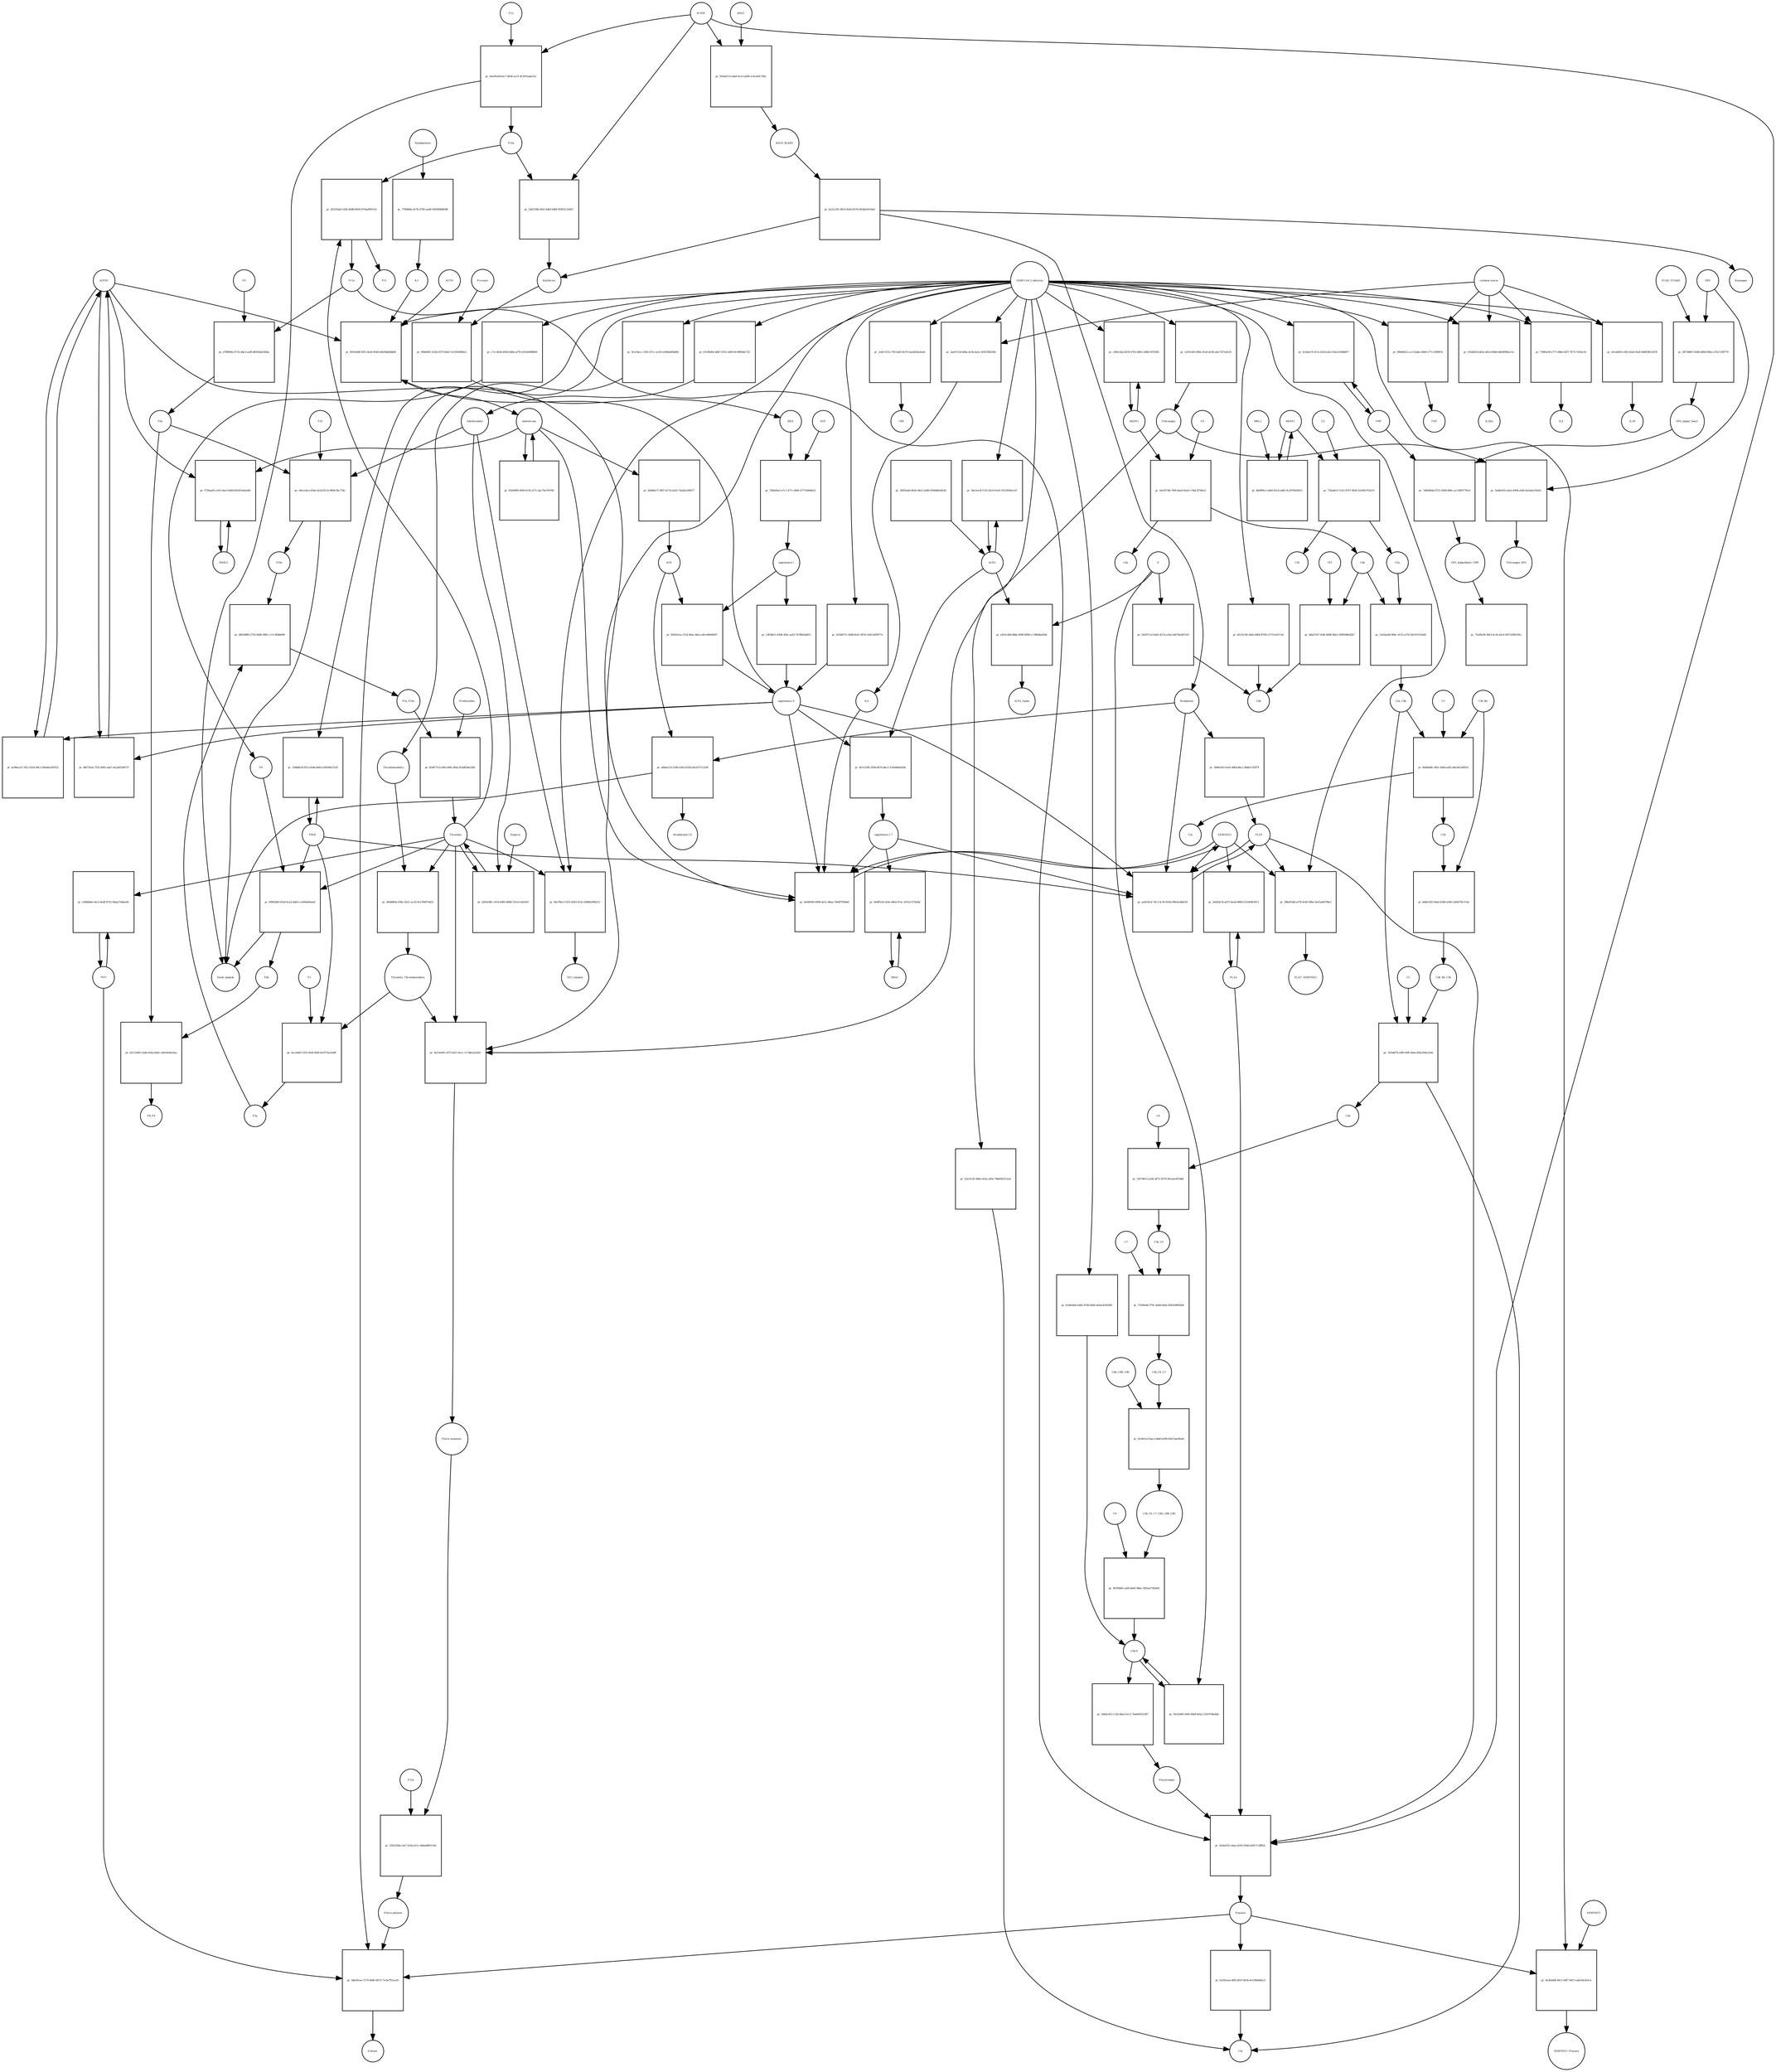 strict digraph  {
F8 [annotation="urn_miriam_hgnc_3546|urn_miriam_taxonomy_9606", bipartite=0, cls=macromolecule, fontsize=4, label=F8, shape=circle];
"pr_99902bf0-83ed-4ca3-bdf4-cce90da44ead" [annotation="", bipartite=1, cls=process, fontsize=4, label="pr_99902bf0-83ed-4ca3-bdf4-cce90da44ead", shape=square];
"Small peptide" [annotation=urn_miriam_mesh_D010446, bipartite=0, cls=macromolecule, fontsize=4, label="Small peptide", shape=circle];
F8a [annotation="urn_miriam_hgnc.symbol_F8|urn_miriam_mesh_D015944|urn_miriam_taxonomy_9606", bipartite=0, cls=macromolecule, fontsize=4, label=F8a, shape=circle];
Thrombin [annotation="urn_miriam_hgnc_3535|urn_miriam_taxonomy_9606", bipartite=0, cls=macromolecule, fontsize=4, label=Thrombin, shape=circle];
PROC [annotation="urn_miriam_hgnc_9451|urn_miriam_taxonomy_9606", bipartite=0, cls=macromolecule, fontsize=4, label=PROC, shape=circle];
AGTR1 [annotation=urn_miriam_hgnc_336, bipartite=0, cls=macromolecule, fontsize=4, label=AGTR1, shape=circle];
"pr_dc80ea35-7d21-4320-89c2-99eb0a3d7022" [annotation="", bipartite=1, cls=process, fontsize=4, label="pr_dc80ea35-7d21-4320-89c2-99eb0a3d7022", shape=square];
"angiotensin II" [annotation="urn_miriam_obo.chebi_CHEBI%3A2718|urn_miriam_taxonomy_9606", bipartite=0, cls="simple chemical", fontsize=4, label="angiotensin II", shape=circle];
NR3C2 [annotation="", bipartite=0, cls=macromolecule, fontsize=4, label=NR3C2, shape=circle];
"pr_f726aad5-a161-4ae3-8afb-b92d7a0ae040" [annotation="", bipartite=1, cls=process, fontsize=4, label="pr_f726aad5-a161-4ae3-8afb-b92d7a0ae040", shape=square];
aldosterone [annotation="urn_miriam_obo.chebi_CHEBI%3A27584", bipartite=0, cls="simple chemical", fontsize=4, label=aldosterone, shape=circle];
"pr_83458f9f-0f49-4130-a57c-dec7be7f4766" [annotation="", bipartite=1, cls=process, fontsize=4, label="pr_83458f9f-0f49-4130-a57c-dec7be7f4766", shape=square];
SERPINE1 [annotation="", bipartite=0, cls=macromolecule, fontsize=4, label=SERPINE1, shape=circle];
"pr_0e96f040-6906-4e3c-8bea-7669f70f48ef" [annotation="", bipartite=1, cls=process, fontsize=4, label="pr_0e96f040-6906-4e3c-8bea-7669f70f48ef", shape=square];
"angiotensin I-7" [annotation="urn_miriam_obo.chebi_CHEBI%3A55438|urn_miriam_taxonomy_9606", bipartite=0, cls="simple chemical", fontsize=4, label="angiotensin I-7", shape=circle];
IL6 [annotation="urn_miriam_hgnc_6018|urn_miriam_taxonomy_9606", bipartite=0, cls=macromolecule, fontsize=4, label=IL6, shape=circle];
"pr_4919a9df-83f1-4ee6-9540-d443b6d0db00" [annotation="", bipartite=1, cls=process, fontsize=4, label="pr_4919a9df-83f1-4ee6-9540-d443b6d0db00", shape=square];
"SARS-CoV-2 infection" [annotation="urn_miriam_taxonomy_2697049|urn_miriam_mesh_D012327", bipartite=0, cls=phenotype, fontsize=4, label="SARS-CoV-2 infection", shape=circle];
"K+" [annotation="urn_miriam_obo.chebi_CHEBI%3A29103", bipartite=0, cls="simple chemical", fontsize=4, label="K+", shape=circle];
ACTH [annotation=urn_miriam_hgnc_9201, bipartite=0, cls="simple chemical", fontsize=4, label=ACTH, shape=circle];
"pr_625b8731-34d8-4e41-907d-16d12d5f977e" [annotation="", bipartite=1, cls=process, fontsize=4, label="pr_625b8731-34d8-4e41-907d-16d12d5f977e", shape=square];
Bradykinin [annotation="urn_miriam_obo.chebi_CHEBI%3A3165|urn_miriam_taxonomy_9606", bipartite=0, cls=macromolecule, fontsize=4, label=Bradykinin, shape=circle];
"pr_e66de219-5546-4343-8338-d5e507512258" [annotation="", bipartite=1, cls=process, fontsize=4, label="pr_e66de219-5546-4343-8338-d5e507512258", shape=square];
"Bradykinin(1-5)" [annotation="urn_miriam_mesh_C079000|urn_miriam_taxonomy_9606", bipartite=0, cls=macromolecule, fontsize=4, label="Bradykinin(1-5)", shape=circle];
ACE [annotation="urn_miriam_hgnc_2707|urn_miriam_taxonomy_9606", bipartite=0, cls=macromolecule, fontsize=4, label=ACE, shape=circle];
"pr_396bcf63-0c6e-46b9-8bc2-4bdb7c5f3f7f" [annotation="", bipartite=1, cls=process, fontsize=4, label="pr_396bcf63-0c6e-46b9-8bc2-4bdb7c5f3f7f", shape=square];
PLAT [annotation="urn_miriam_hgnc_9051|urn_miriam_taxonomy_9606", bipartite=0, cls=macromolecule, fontsize=4, label=PLAT, shape=circle];
"pr_8fb7542a-7f35-4905-ada7-da2a6f248737" [annotation="", bipartite=1, cls=process, fontsize=4, label="pr_8fb7542a-7f35-4905-ada7-da2a6f248737", shape=square];
MAS1 [annotation="", bipartite=0, cls=macromolecule, fontsize=4, label=MAS1, shape=circle];
"pr_9e8ff23d-2e0e-49e4-97ac-4191a727bebd" [annotation="", bipartite=1, cls=process, fontsize=4, label="pr_9e8ff23d-2e0e-49e4-97ac-4191a727bebd", shape=square];
Fibrinogen [annotation="urn_miriam_pubmed_19296670|urn_miriam_obo.go_GO%3A0005577|urn_miriam_hgnc_3661|urn_miriam_hgnc_3662|urn_miriam_hgnc_3694|urn_miriam_taxonomy_9606", bipartite=0, cls=complex, fontsize=4, label=Fibrinogen, shape=circle];
"pr_5ad6e032-e8a2-4904-af48-0a5abe33443c" [annotation="", bipartite=1, cls=process, fontsize=4, label="pr_5ad6e032-e8a2-4904-af48-0a5abe33443c", shape=square];
GP6 [annotation="urn_miriam_hgnc_HGNC%3A14388|urn_miriam_taxonomy_9606", bipartite=0, cls=macromolecule, fontsize=4, label=GP6, shape=circle];
Fibrinogen_GP6 [annotation="urn_miriam_pubmed_19296670|urn_miriam_obo.go_GO%3A0005577|urn_miriam_hgnc_HGNC%3A14388|urn_miriam_taxonomy_9606", bipartite=0, cls=complex, fontsize=4, label=Fibrinogen_GP6, shape=circle];
GP6_alpha2_beta1 [annotation="urn_miriam_pubmed_25051961|urn_miriam_taxonomy_10090|urn_miriam_hgnc_14338|urn_miriam_hgnc_6137|urn_miriam_hgnc_6153", bipartite=0, cls=complex, fontsize=4, label=GP6_alpha2_beta1, shape=circle];
"pr_7dd506dd-d721-4268-886c-ac13693776c6" [annotation="", bipartite=1, cls=process, fontsize=4, label="pr_7dd506dd-d721-4268-886c-ac13693776c6", shape=square];
VWF [annotation="urn_miriam_hgnc_12726|urn_miriam_taxonomy_9606", bipartite=0, cls=macromolecule, fontsize=4, label=VWF, shape=circle];
GP6_alpha2beta1_VWF [annotation="urn_miriam_pubmed_25051961|urn_miriam_taxonomy_10090|urn_miriam_hgnc_14338|urn_miriam_hgnc_6137|urn_miriam_hgnc_6153|urn_miriam_hgnc_12726", bipartite=0, cls=complex, fontsize=4, label=GP6_alpha2beta1_VWF, shape=circle];
"pr_68728667-028d-4d9d-89b2-e7fa17e9f770" [annotation="", bipartite=1, cls=process, fontsize=4, label="pr_68728667-028d-4d9d-89b2-e7fa17e9f770", shape=square];
ITGA2_ITGAB1 [annotation="urn_miriam_intact_EBI-16428357|urn_miriam_hgnc_6137|urn_miriam_hgnc_6153|urn_miriam_taxonomy_9606", bipartite=0, cls=complex, fontsize=4, label=ITGA2_ITGAB1, shape=circle];
"pr_75ef9e38-38e3-4c36-a0c4-84710580185c" [annotation="", bipartite=1, cls="omitted process", fontsize=4, label="pr_75ef9e38-38e3-4c36-a0c4-84710580185c", shape=square];
"Fibrin polymer" [annotation="urn_miriam_mesh_C465961|urn_miriam_taxonomy_9606", bipartite=0, cls=macromolecule, fontsize=4, label="Fibrin polymer", shape=circle];
"pr_0da50cea-7270-4b46-8472-71cba791acd3" [annotation="", bipartite=1, cls=process, fontsize=4, label="pr_0da50cea-7270-4b46-8472-71cba791acd3", shape=square];
"D-dimer" [annotation="urn_miriam_pubmed_19008457|urn_miriam_mesh_C036309|urn_miriam_taxonomy_9606", bipartite=0, cls=macromolecule, fontsize=4, label="D-dimer", shape=circle];
Plasmin [annotation="urn_miriam_hgnc.symbol_PLG|urn_miriam_mesh_D005341|urn_miriam_brenda_3.4.21.7|urn_miriam_taxonomy_9606", bipartite=0, cls=macromolecule, fontsize=4, label=Plasmin, shape=circle];
TAFI [annotation="urn_miriam_hgnc_1546|urn_miriam_taxonomy_9606", bipartite=0, cls=macromolecule, fontsize=4, label=TAFI, shape=circle];
"Fibrin monomer" [annotation="urn_miriam_mesh_C011468|urn_miriam_taxonomy_9606", bipartite=0, cls=macromolecule, fontsize=4, label="Fibrin monomer", shape=circle];
"pr_3305259d-c9a7-414a-b11c-6b4ed6f9110d" [annotation="", bipartite=1, cls=process, fontsize=4, label="pr_3305259d-c9a7-414a-b11c-6b4ed6f9110d", shape=square];
F13a [annotation="urn_miriam_hgnc.symbol_F13|urn_miriam_mesh_D026122|urn_miriam_brenda_2.3.2.13|urn_miriam_taxonomy_9606", bipartite=0, cls=macromolecule, fontsize=4, label=F13a, shape=circle];
"pr_99b44622-cccf-4abe-9d46-e77c15f99f16" [annotation="", bipartite=1, cls=process, fontsize=4, label="pr_99b44622-cccf-4abe-9d46-e77c15f99f16", shape=square];
TNF [annotation="urn_miriam_hgnc_11892|urn_miriam_taxonomy_9606", bipartite=0, cls=macromolecule, fontsize=4, label=TNF, shape=circle];
"cytokine storm" [annotation="urn_miriam_pubmed_2504360|urn_miriam_taxonomy_9606", bipartite=0, cls=phenotype, fontsize=4, label="cytokine storm", shape=circle];
"pr_0a341eaa-df92-401f-9e5b-4c55fbd4d2c0" [annotation="", bipartite=1, cls=process, fontsize=4, label="pr_0a341eaa-df92-401f-9e5b-4c55fbd4d2c0", shape=square];
C5a [annotation="urn_miriam_hgnc.symbol_C5|urn_miriam_mesh_D015936|urn_miriam_taxonomy_9606", bipartite=0, cls=macromolecule, fontsize=4, label=C5a, shape=circle];
"pr_29d2e301-c12b-44a3-b1c2-7ba609322367" [annotation="", bipartite=1, cls=process, fontsize=4, label="pr_29d2e301-c12b-44a3-b1c2-7ba609322367", shape=square];
Plasminogen [annotation="urn_miriam_hgnc_9071|urn_miriam_taxonomy_9606", bipartite=0, cls=macromolecule, fontsize=4, label=Plasminogen, shape=circle];
"C5b-9" [annotation="urn_miriam_obo.go_GO%3A0005579|urn_miriam_mesh_D015938|urn_miriam_mesh_D050776|urn_miriam_hgnc_1339|urn_miriam_hgnc_1346|urn_miriam_hgnc_1352|urn_miriam_hgnc_1353|urn_miriam_hgnc_1354|urn_miriam_hgnc_1358|urn_miriam_taxonomy_9606", bipartite=0, cls=complex, fontsize=4, label="C5b-9", shape=circle];
C2 [annotation="urn_miriam_hgnc_1248|urn_miriam_taxonomy_9606", bipartite=0, cls=macromolecule, fontsize=4, label=C2, shape=circle];
"pr_726a4fc0-7a10-4747-9428-52e9b5703e10" [annotation="", bipartite=1, cls=process, fontsize=4, label="pr_726a4fc0-7a10-4747-9428-52e9b5703e10", shape=square];
C2a [annotation="urn_miriam_hgnc.symbol_C2|urn_miriam_mesh_D050678|urn_miriam_taxonomy_9606", bipartite=0, cls=macromolecule, fontsize=4, label=C2a, shape=circle];
C2b [annotation="urn_miriam_hgnc.symbol_C2|urn_miriam_mesh_D050679|urn_miriam_taxonomy_9606", bipartite=0, cls=macromolecule, fontsize=4, label=C2b, shape=circle];
MASP1 [annotation="urn_miriam_hgnc_6901|urn_miriam_taxonomy_9606", bipartite=0, cls=macromolecule, fontsize=4, label=MASP1, shape=circle];
"pr_035dfd1b-b65a-46cd-9b8d-6de9699ae12c" [annotation="", bipartite=1, cls=process, fontsize=4, label="pr_035dfd1b-b65a-46cd-9b8d-6de9699ae12c", shape=square];
IL2RA [annotation="urn_miriam_hgnc_6008|urn_miriam_taxonomy_9606", bipartite=0, cls=macromolecule, fontsize=4, label=IL2RA, shape=circle];
"pr_75860c0f-e771-484e-82f7-7671c7654c54" [annotation="", bipartite=1, cls=process, fontsize=4, label="pr_75860c0f-e771-484e-82f7-7671c7654c54", shape=square];
IL8 [annotation="urn_miriam_hgnc_6025|urn_miriam_taxonomy_9606", bipartite=0, cls=macromolecule, fontsize=4, label=IL8, shape=circle];
"pr_f2ec0120-446e-452e-af0a-70b6645511ed" [annotation="", bipartite=1, cls=process, fontsize=4, label="pr_f2ec0120-446e-452e-af0a-70b6645511ed", shape=square];
"pr_2ae07124-4d0a-4c5b-ba2c-d1ff33fb259e" [annotation="", bipartite=1, cls=process, fontsize=4, label="pr_2ae07124-4d0a-4c5b-ba2c-d1ff33fb259e", shape=square];
"pr_efceb0d5-c043-43a0-9a3f-84df59b12b78" [annotation="", bipartite=1, cls=process, fontsize=4, label="pr_efceb0d5-c043-43a0-9a3f-84df59b12b78", shape=square];
IL1B [annotation="urn_miriam_hgnc_5992|urn_miriam_taxonomy_9606", bipartite=0, cls=macromolecule, fontsize=4, label=IL1B, shape=circle];
Prorenin [annotation="urn_miriam_hgnc_9958|urn_miriam_taxonomy_9606", bipartite=0, cls=macromolecule, fontsize=4, label=Prorenin, shape=circle];
"pr_f6b4fd67-432b-437f-9abf-7e31926496a3" [annotation="", bipartite=1, cls=process, fontsize=4, label="pr_f6b4fd67-432b-437f-9abf-7e31926496a3", shape=square];
REN [annotation="urn_miriam_hgnc.symbol_REN|urn_miriam_taxonomy_9606", bipartite=0, cls=macromolecule, fontsize=4, label=REN, shape=circle];
Kallikrein [annotation="urn_miriam_hgnc.symbol_KLKB1|urn_miriam_mesh_D020842|urn_miriam_brenda_3.4.21.34|urn_miriam_taxonomy_9606", bipartite=0, cls=macromolecule, fontsize=4, label=Kallikrein, shape=circle];
KLKB1 [annotation="urn_miriam_hgnc_6371|urn_miriam_taxonomy_9606", bipartite=0, cls=macromolecule, fontsize=4, label=KLKB1, shape=circle];
"pr_5a021fb6-5f43-4d65-bd6f-f03f551224b7" [annotation="", bipartite=1, cls=process, fontsize=4, label="pr_5a021fb6-5f43-4d65-bd6f-f03f551224b7", shape=square];
F12a [annotation="urn_miriam_hgnc.symbol_F12|urn_miriam_mesh_D015956|urn_miriam_brenda_3.4.21.38|urn_miriam_taxonomy_9606", bipartite=0, cls=macromolecule, fontsize=4, label=F12a, shape=circle];
"pr_9ce1becc-3591-47cc-ac93-e349edd5b484" [annotation="", bipartite=1, cls=process, fontsize=4, label="pr_9ce1becc-3591-47cc-ac93-e349edd5b484", shape=square];
Thrombomodulin [annotation="urn_miriam_hgnc_11784|urn_miriam_taxonomy_9606", bipartite=0, cls=macromolecule, fontsize=4, label=Thrombomodulin, shape=circle];
"pr_4a30a0d9-4413-4df7-9d11-ea6cfdc0e3ca" [annotation="", bipartite=1, cls=process, fontsize=4, label="pr_4a30a0d9-4413-4df7-9d11-ea6cfdc0e3ca", shape=square];
SERPINF2 [annotation="urn_miriam_hgnc_9075|urn_miriam_taxonomy_9606", bipartite=0, cls=macromolecule, fontsize=4, label=SERPINF2, shape=circle];
SERPINF2_Plasmin [annotation="urn_miriam_pubmed_2437112|urn_miriam_biogrid_314240|urn_miriam_hgnc_9075|urn_miriam_mesh_D005341|urn_miriam_taxonomy_9606", bipartite=0, cls=complex, fontsize=4, label=SERPINF2_Plasmin, shape=circle];
"pr_d3cf2c90-3de0-4468-8709-c577ec8317a9" [annotation="", bipartite=1, cls=process, fontsize=4, label="pr_d3cf2c90-3de0-4468-8709-c577ec8317a9", shape=square];
C4d [annotation="urn_miriam_hgnc.symbol_C4b|urn_miriam_mesh_C032261|urn_miriam_taxonomy_9606", bipartite=0, cls=macromolecule, fontsize=4, label=C4d, shape=circle];
"pr_0cbb54a6-a60e-47d6-bfd4-eb2ae4185465" [annotation="", bipartite=1, cls=process, fontsize=4, label="pr_0cbb54a6-a60e-47d6-bfd4-eb2ae4185465", shape=square];
"pr_1948db7d-f07a-454d-bf49-a58566627a5f" [annotation="", bipartite=1, cls=process, fontsize=4, label="pr_1948db7d-f07a-454d-bf49-a58566627a5f", shape=square];
"pr_0cebee7f-d11e-452d-a4c3-f4ee3108bd57" [annotation="", bipartite=1, cls=process, fontsize=4, label="pr_0cebee7f-d11e-452d-a4c3-f4ee3108bd57", shape=square];
"pr_1a9e7e35-c795-4af5-8e70-5aa9d24a5eeb" [annotation="", bipartite=1, cls=process, fontsize=4, label="pr_1a9e7e35-c795-4af5-8e70-5aa9d24a5eeb", shape=square];
CRP [annotation="urn_miriam_hgnc_2367|urn_miriam_taxonomy_9606", bipartite=0, cls=macromolecule, fontsize=4, label=CRP, shape=circle];
"pr_95cfa0f8-1856-44b9-b02a-33247f44e8af" [annotation="", bipartite=1, cls=process, fontsize=4, label="pr_95cfa0f8-1856-44b9-b02a-33247f44e8af", shape=square];
S [annotation="urn_miriam_uniprot_P0DTC2|urn_miriam_uniprot_P59594|urn_miriam_taxonomy_2697049", bipartite=0, cls=macromolecule, fontsize=4, label=S, shape=circle];
"pr_562671c6-9a65-427a-a1b2-ebb79a5657e9" [annotation="", bipartite=1, cls=process, fontsize=4, label="pr_562671c6-9a65-427a-a1b2-ebb79a5657e9", shape=square];
"pr_4f1e2299-3594-4674-bbc3-37e6d9da0d3b" [annotation="", bipartite=1, cls=process, fontsize=4, label="pr_4f1e2299-3594-4674-bbc3-37e6d9da0d3b", shape=square];
ACE2 [annotation="urn_miriam_hgnc_13557|urn_miriam_taxonomy_9606", bipartite=0, cls=macromolecule, fontsize=4, label=ACE2, shape=circle];
"pr_385f2ad4-d63e-46e2-a049-059d4bfe403d" [annotation="", bipartite=1, cls=process, fontsize=4, label="pr_385f2ad4-d63e-46e2-a049-059d4bfe403d", shape=square];
"pr_a432c408-88de-499f-8094-cc39b94a62b4" [annotation="", bipartite=1, cls=process, fontsize=4, label="pr_a432c408-88de-499f-8094-cc39b94a62b4", shape=square];
ACE2_Spike [annotation="urn_miriam_pdb_6CS2|urn_miriam_hgnc_13557|urn_miriam_uniprot_P0DTC2|urn_miriam_taxonomy_9606|urn_miriam_taxonomy_2697049", bipartite=0, cls=complex, fontsize=4, label=ACE2_Spike, shape=circle];
"pr_3be1ee3f-f155-42c8-91e0-55529566ccb7" [annotation="", bipartite=1, cls=process, fontsize=4, label="pr_3be1ee3f-f155-42c8-91e0-55529566ccb7", shape=square];
"pr_b7e9b00a-8db7-476c-b459-9c998f4dc752" [annotation="", bipartite=1, cls=process, fontsize=4, label="pr_b7e9b00a-8db7-476c-b459-9c998f4dc752", shape=square];
Antithrombin [annotation="urn_miriam_hgnc_775|urn_miriam_taxonomy_9606", bipartite=0, cls=macromolecule, fontsize=4, label=Antithrombin, shape=circle];
"pr_c7cc4b3b-856d-460e-af78-e410e69f8669" [annotation="", bipartite=1, cls=process, fontsize=4, label="pr_c7cc4b3b-856d-460e-af78-e410e69f8669", shape=square];
C4b [annotation="urn_miriam_hgnc_1324|urn_miriam_taxonomy_9606", bipartite=0, cls=macromolecule, fontsize=4, label=C4b, shape=circle];
"pr_4da67ef7-42df-469b-8be2-2f09598e82b7" [annotation="", bipartite=1, cls=process, fontsize=4, label="pr_4da67ef7-42df-469b-8be2-2f09598e82b7", shape=square];
CFI [annotation="urn_miriam_hgnc_2771|urn_miriam_taxonomy_9606", bipartite=0, cls=macromolecule, fontsize=4, label=CFI, shape=circle];
C3b [annotation="urn_miriam_hgnc.symbol_C3|urn_miriam_mesh_D003179|urn_miriam_taxonomy_9606", bipartite=0, cls=macromolecule, fontsize=4, label=C3b, shape=circle];
"pr_bd0e53f2-00ad-4346-a046-cb94578c57ab" [annotation="", bipartite=1, cls=process, fontsize=4, label="pr_bd0e53f2-00ad-4346-a046-cb94578c57ab", shape=square];
C3b_Bb [annotation="urn_miriam_pubmed_12440962|urn_miriam_brenda_3.4.21.47|urn_miriam_mesh_D051561|urn_miriam_mesh_D003179|urn_miriam_hgnc_1037|urn_miriam_taxonomy_9606", bipartite=0, cls=complex, fontsize=4, label=C3b_Bb, shape=circle];
C3b_Bb_C3b [annotation="urn_miriam_pubmed_12440962|urn_miriam_brenda_34.4.21.47|urn_miriam_mesh_D051566|urn_miriam_mesh_D003179|urn_miriam_hgnc_1037|urn_miriam_taxonomy_9606", bipartite=0, cls=complex, fontsize=4, label=C3b_Bb_C3b, shape=circle];
"pr_1e63ae8d-984c-4125-a37d-5631f147ab45" [annotation="", bipartite=1, cls=process, fontsize=4, label="pr_1e63ae8d-984c-4125-a37d-5631f147ab45", shape=square];
C2a_C4b [annotation="urn_miriam_mesh_D051574|urn_miriam_brenda_3.4.21.43|urn_miriam_mesh_D050678|urn_miriam_hgnc_1324|urn_miriam_taxonomy_9606", bipartite=0, cls=complex, fontsize=4, label=C2a_C4b, shape=circle];
C4 [annotation="urn_miriam_mesh_D00318|urn_miriam_taxonomy_9606", bipartite=0, cls=macromolecule, fontsize=4, label=C4, shape=circle];
"pr_ebc8574b-7f66-4aa0-8ea0-c7ddc3f76dc4" [annotation="", bipartite=1, cls=process, fontsize=4, label="pr_ebc8574b-7f66-4aa0-8ea0-c7ddc3f76dc4", shape=square];
C4a [annotation="urn_miriam_hgnc_1323|urn_miriam_taxonomy_9606", bipartite=0, cls=macromolecule, fontsize=4, label=C4a, shape=circle];
MASP2 [annotation="urn_miriam_hgnc_6902|urn_miriam_taxonomy_9606", bipartite=0, cls=macromolecule, fontsize=4, label=MASP2, shape=circle];
"pr_db49f8c2-a860-45c4-ad81-8c2976fa6615" [annotation="", bipartite=1, cls=process, fontsize=4, label="pr_db49f8c2-a860-45c4-ad81-8c2976fa6615", shape=square];
MBL2 [annotation="urn_miriam_hgnc_6902|urn_miriam_taxonomy_9606", bipartite=0, cls=macromolecule, fontsize=4, label=MBL2, shape=circle];
"pr_c8b5c4af-d539-4702-8402-24fbe7d76381" [annotation="", bipartite=1, cls=process, fontsize=4, label="pr_c8b5c4af-d539-4702-8402-24fbe7d76381", shape=square];
PLAU [annotation="urn_miriam_hgnc_9052|urn_miriam_taxonomy_9606", bipartite=0, cls=macromolecule, fontsize=4, label=PLAU, shape=circle];
"pr_26429a7d-ad73-4ea8-880b-f210490f3613" [annotation="", bipartite=1, cls=process, fontsize=4, label="pr_26429a7d-ad73-4ea8-880b-f210490f3613", shape=square];
C5b_C6_C7_C8A_C8B_C8G [annotation="urn_miriam_pubmed_28630159|urn_miriam_mesh_C042295|urn_miriam_mesh_D050776|urn_miriam_hgnc_1339|urn_miriam_hgnc_1352|urn_miriam_hgnc_1353|urn_miriam_hgnc_1354|urn_miriam_taxonomy_9606", bipartite=0, cls=complex, fontsize=4, label=C5b_C6_C7_C8A_C8B_C8G, shape=circle];
"pr_9f1f90d0-ca90-4e65-9bbc-5834a579e9a8" [annotation="", bipartite=1, cls=process, fontsize=4, label="pr_9f1f90d0-ca90-4e65-9bbc-5834a579e9a8", shape=square];
C9 [annotation="urn_miriam_hgnc_1358|urn_miriam_taxonomy_9606", bipartite=0, cls=macromolecule, fontsize=4, label=C9, shape=circle];
C5b_C6_C7 [annotation="urn_miriam_pubmed_28630159|urn_miriam_mesh_C037453|urn_miriam_mesh_D050776|urn_miriam_hgnc_1339|urn_miriam_hgnc_1346|urn_miriam_taxonomy_9606", bipartite=0, cls=complex, fontsize=4, label=C5b_C6_C7, shape=circle];
"pr_023e61e3-bace-4bbf-b299-85013aef0e44" [annotation="", bipartite=1, cls=process, fontsize=4, label="pr_023e61e3-bace-4bbf-b299-85013aef0e44", shape=square];
C8A_C8B_C8G [annotation="urn_miriam_mesh_D003185|urn_miriam_hgnc_1353|urn_miriam_hgnc_1352|urn_miriam_hgnc_1354|urn_miriam_taxonomy_9606", bipartite=0, cls=complex, fontsize=4, label=C8A_C8B_C8G, shape=circle];
C5b_C6 [annotation="urn_miriam_mesh_C050974|urn_miriam_mesh_D050776|urn_miriam_hgnc_1339|urn_miriam_taxonomy_9606", bipartite=0, cls=complex, fontsize=4, label=C5b_C6, shape=circle];
"pr_71056e8e-f79c-4e8d-bebe-b363e99f42b6" [annotation="", bipartite=1, cls=process, fontsize=4, label="pr_71056e8e-f79c-4e8d-bebe-b363e99f42b6", shape=square];
C7 [annotation="urn_miriam_hgnc_HGNC%3A1346|urn_miriam_taxonomy_9606", bipartite=0, cls=macromolecule, fontsize=4, label=C7, shape=circle];
C5b [annotation="urn_miriam_hgnc.symbol_C5|urn_miriam_mesh_D050776|urn_miriam_taxonomy_9606", bipartite=0, cls=macromolecule, fontsize=4, label=C5b, shape=circle];
"pr_59378015-a242-4f75-9379-581eae567d8d" [annotation="", bipartite=1, cls=process, fontsize=4, label="pr_59378015-a242-4f75-9379-581eae567d8d", shape=square];
C6 [annotation="urn_miriam_hgnc_1339|urn_miriam_taxonomy_9606", bipartite=0, cls=macromolecule, fontsize=4, label=C6, shape=circle];
C5 [annotation="urn_miriam_hgnc_1331|urn_miriam_taxonomy_9606", bipartite=0, cls=macromolecule, fontsize=4, label=C5, shape=circle];
"pr_181bbf74-e9f0-40ff-b0aa-82b2394e23eb" [annotation="", bipartite=1, cls=process, fontsize=4, label="pr_181bbf74-e9f0-40ff-b0aa-82b2394e23eb", shape=square];
C3 [annotation="urn_miriam_hgnc_1318|urn_miriam_taxonomy_9606", bipartite=0, cls=macromolecule, fontsize=4, label=C3, shape=circle];
"pr_6b6d8d8c-f401-44b9-a4f2-b0e5dc5df924" [annotation="", bipartite=1, cls=process, fontsize=4, label="pr_6b6d8d8c-f401-44b9-a4f2-b0e5dc5df924", shape=square];
C3a [annotation="urn_miriam_hgnc.symbol_C3|urn_miriam_mesh_D015926|urn_miriam_taxonomy_9606", bipartite=0, cls=macromolecule, fontsize=4, label=C3a, shape=circle];
"pr_96dd985a-638c-4521-ac20-9ce700074425" [annotation="", bipartite=1, cls=process, fontsize=4, label="pr_96dd985a-638c-4521-ac20-9ce700074425", shape=square];
Thrombin_Thrombomodulin [annotation="urn_miriam_pubmed_6282863|urn_miriam_taxonomy_9986|urn_miriam_biogrid_283352|urn_miriam_mesh_D013917|urn_miriam_hgnc_11784", bipartite=0, cls=complex, fontsize=4, label=Thrombin_Thrombomodulin, shape=circle];
"pr_4e53e095-2473-41f1-8ccc-1c7d6a22a5b2" [annotation="", bipartite=1, cls=process, fontsize=4, label="pr_4e53e095-2473-41f1-8ccc-1c7d6a22a5b2", shape=square];
KNG1_KLKB1 [annotation="urn_miriam_pubmed_17598838|urn_miriam_intact_EBI-10087151|urn_miriam_hgnc_6371|urn_miriam_hgnc_6383|urn_miriam_taxonomy_9606", bipartite=0, cls=complex, fontsize=4, label=KNG1_KLKB1, shape=circle];
"pr_fe21a192-28c5-45e9-b57b-f45da63419ad" [annotation="", bipartite=1, cls=process, fontsize=4, label="pr_fe21a192-28c5-45e9-b57b-f45da63419ad", shape=square];
Kininogen [annotation="urn_miriam_hgnc.symbol_KNG1|urn_miriam_mesh_D019679|urn_miriam_taxonomy_9606", bipartite=0, cls=macromolecule, fontsize=4, label=Kininogen, shape=circle];
"pr_3c05c0d3-f80e-41e6-b236-a6e7337ed129" [annotation="", bipartite=1, cls=process, fontsize=4, label="pr_3c05c0d3-f80e-41e6-b236-a6e7337ed129", shape=square];
"angiotensin I" [annotation="urn_miriam_obo.chebi_CHEBI%3A2718|urn_miriam_taxonomy_9606", bipartite=0, cls="simple chemical", fontsize=4, label="angiotensin I", shape=circle];
"pr_c9f36b21-83d6-426c-aaf3-7b7fbfebbf53" [annotation="", bipartite=1, cls=process, fontsize=4, label="pr_c9f36b21-83d6-426c-aaf3-7b7fbfebbf53", shape=square];
"pr_38be91d8-e378-4146-90be-ba35a8d799e3" [annotation="", bipartite=1, cls=process, fontsize=4, label="pr_38be91d8-e378-4146-90be-ba35a8d799e3", shape=square];
PLAT_SERPINE1 [annotation="urn_miriam_pubmed_22449964|urn_miriam_intact_EBI-7800882|urn_miriam_hgnc_9051|urn_miriam_hgnc_8593|urn_miriam_taxonomy_9606", bipartite=0, cls=complex, fontsize=4, label=PLAT_SERPINE1, shape=circle];
"pr_cb94b8a0-e6c2-4edf-8752-9aba27d4ae44" [annotation="", bipartite=1, cls=process, fontsize=4, label="pr_cb94b8a0-e6c2-4edf-8752-9aba27d4ae44", shape=square];
"pr_ae8cf4cd-74c1-4c30-8106-f90e4cdb6cf9" [annotation="", bipartite=1, cls=process, fontsize=4, label="pr_ae8cf4cd-74c1-4c30-8106-f90e4cdb6cf9", shape=square];
"pr_f4e70bc3-31f3-4363-813a-208b62996212" [annotation="", bipartite=1, cls=process, fontsize=4, label="pr_f4e70bc3-31f3-4363-813a-208b62996212", shape=square];
"TAT complex" [annotation="urn_miriam_pubmed_22930518|urn_miriam_mesh_C046193|urn_miriam_mesh_D013917|urn_miriam_hgnc_775|urn_miriam_taxonomy_9606", bipartite=0, cls=complex, fontsize=4, label="TAT complex", shape=circle];
"pr_5b3e6351-e6ee-4293-81bb-b2817c39ffa5" [annotation="", bipartite=1, cls=process, fontsize=4, label="pr_5b3e6351-e6ee-4293-81bb-b2817c39ffa5", shape=square];
F11a [annotation="urn_miriam_hgnc.symbol_F11|urn_miriam_mesh_D015945|urn_miriam_brenda_3.4.21.27|urn_miriam_taxonomy_9606", bipartite=0, cls=macromolecule, fontsize=4, label=F11a, shape=circle];
"pr_4265e98c-1016-4085-8898-351e1cda0591" [annotation="", bipartite=1, cls=process, fontsize=4, label="pr_4265e98c-1016-4085-8898-351e1cda0591", shape=square];
Heparin [annotation="urn_miriam_pubmed_708377|urn_miriam_obo.chebi_CHEBI%3A28304|urn_miriam_taxonomy_9606", bipartite=0, cls="simple chemical", fontsize=4, label=Heparin, shape=circle];
Prothrombin [annotation="urn_miriam_hgnc_3535|urn_miriam_taxonomy_9606", bipartite=0, cls=macromolecule, fontsize=4, label=Prothrombin, shape=circle];
"pr_824877e3-e903-40fa-9bfa-81ddf5bb236d" [annotation="", bipartite=1, cls=process, fontsize=4, label="pr_824877e3-e903-40fa-9bfa-81ddf5bb236d", shape=square];
F5a_F10a [annotation="urn_miriam_pubmed_2303476|urn_miriam_mesh_C022475|urn_miriam_mesh_D15943|urn_miriam_mesh_D015951|urn_miriam_taxonomy_9606", bipartite=0, cls=complex, fontsize=4, label=F5a_F10a, shape=circle];
F10a [annotation="urn_miriam_hgnc.symbol_F10|urn_miriam_mesh_D015951|urn_miriam_brenda_3.4.21.6|urn_miriam_taxonomy_9606", bipartite=0, cls=macromolecule, fontsize=4, label=F10a, shape=circle];
"pr_6803d8f9-5750-40db-9861-c11c3f0bb990" [annotation="", bipartite=1, cls=process, fontsize=4, label="pr_6803d8f9-5750-40db-9861-c11c3f0bb990", shape=square];
F5a [annotation="urn_miriam_hgnc.symbol_F5|urn_miriam_mesh_D015943|urn_miriam_taxonomy_9606", bipartite=0, cls=macromolecule, fontsize=4, label=F5a, shape=circle];
F5 [annotation="urn_miriam_hgnc_3541|urn_miriam_taxonomy_9606", bipartite=0, cls=macromolecule, fontsize=4, label=F5, shape=circle];
"pr_d1ca6fef-5355-492f-8ef8-8cf575ac0a96" [annotation="", bipartite=1, cls=process, fontsize=4, label="pr_d1ca6fef-5355-492f-8ef8-8cf575ac0a96", shape=square];
F9a [annotation="urn_miriam_hgnc.symbol_F9|urn_miriam_mesh_D015949|urn_miriam_taxonomy_9606", bipartite=0, cls=macromolecule, fontsize=4, label=F9a, shape=circle];
"pr_62121d85-a2dd-418a-bd42-c40c0e0dc0aa" [annotation="", bipartite=1, cls=process, fontsize=4, label="pr_62121d85-a2dd-418a-bd42-c40c0e0dc0aa", shape=square];
F8_F9 [annotation="urn_miriam_pubmed_22471307|urn_miriam_hgnc_3546|urn_miriam_hgnc_35531|urn_miriam_intact_EBI-11621595|urn_miriam_taxonomy_9606", bipartite=0, cls=complex, fontsize=4, label=F8_F9, shape=circle];
F9 [annotation="urn_miriam_hgnc_35531|urn_miriam_taxonomy_9606", bipartite=0, cls=macromolecule, fontsize=4, label=F9, shape=circle];
"pr_d78f696a-9732-4be2-aaf9-d8392da595ba" [annotation="", bipartite=1, cls=process, fontsize=4, label="pr_d78f696a-9732-4be2-aaf9-d8392da595ba", shape=square];
"pr_593eb153-eda9-4ce3-a838-1c6caf0c70dc" [annotation="", bipartite=1, cls=process, fontsize=4, label="pr_593eb153-eda9-4ce3-a838-1c6caf0c70dc", shape=square];
KNG1 [annotation="urn_miriam_hgnc.symbol_6383|urn_miriam_taxonomy_9606", bipartite=0, cls=macromolecule, fontsize=4, label=KNG1, shape=circle];
"pr_36251ba6-1d3b-49db-8450-670aaff853cb" [annotation="", bipartite=1, cls=process, fontsize=4, label="pr_36251ba6-1d3b-49db-8450-670aaff853cb", shape=square];
F11 [annotation="urn_miriam_hgnc_3529|urn_miriam_taxonomy_9606", bipartite=0, cls=macromolecule, fontsize=4, label=F11, shape=circle];
F12 [annotation="urn_miriam_hgnc_3530|urn_miriam_taxonomy_9606", bipartite=0, cls=macromolecule, fontsize=4, label=F12, shape=circle];
"pr_0ee052e8-fec7-4656-ac21-8c297aada31a" [annotation="", bipartite=1, cls=process, fontsize=4, label="pr_0ee052e8-fec7-4656-ac21-8c297aada31a", shape=square];
"pr_9582d1ae-27e4-49ac-b6ca-a8ce98444f47" [annotation="", bipartite=1, cls=process, fontsize=4, label="pr_9582d1ae-27e4-49ac-b6ca-a8ce98444f47", shape=square];
F10 [annotation="urn_miriam_hgnc_3528|urn_miriam_taxonomy_9606", bipartite=0, cls=macromolecule, fontsize=4, label=F10, shape=circle];
"pr_e8ece4ce-d3de-4e24-8114-9f6dc5bc734c" [annotation="", bipartite=1, cls=process, fontsize=4, label="pr_e8ece4ce-d3de-4e24-8114-9f6dc5bc734c", shape=square];
AGT [annotation="urn_miriam_hgnc_333|urn_miriam_taxonomy_9606", bipartite=0, cls=macromolecule, fontsize=4, label=AGT, shape=circle];
"pr_358e60a5-a7c1-477c-bf9d-1f771b9d4b22" [annotation="", bipartite=1, cls=process, fontsize=4, label="pr_358e60a5-a7c1-477c-bf9d-1f771b9d4b22", shape=square];
"pr_9a8b0e71-9fd7-4174-a2e0-73ed2a100b77" [annotation="", bipartite=1, cls=process, fontsize=4, label="pr_9a8b0e71-9fd7-4174-a2e0-73ed2a100b77", shape=square];
"pr_77690bfa-9c7b-4785-aed9-05f9384b8596" [annotation="", bipartite=1, cls=process, fontsize=4, label="pr_77690bfa-9c7b-4785-aed9-05f9384b8596", shape=square];
Hypokalemia [annotation="urn_miriam_mesh_D007008|urn_miriam_taxonomy_9606", bipartite=0, cls=phenotype, fontsize=4, label=Hypokalemia, shape=circle];
F8 -> "pr_99902bf0-83ed-4ca3-bdf4-cce90da44ead"  [annotation="", interaction_type=consumption];
"pr_99902bf0-83ed-4ca3-bdf4-cce90da44ead" -> "Small peptide"  [annotation="", interaction_type=production];
"pr_99902bf0-83ed-4ca3-bdf4-cce90da44ead" -> F8a  [annotation="", interaction_type=production];
F8a -> "pr_62121d85-a2dd-418a-bd42-c40c0e0dc0aa"  [annotation="", interaction_type=consumption];
Thrombin -> "pr_99902bf0-83ed-4ca3-bdf4-cce90da44ead"  [annotation="urn_miriam_pubmed_15746105|urn_miriam_taxonomy_9606", interaction_type=catalysis];
Thrombin -> "pr_96dd985a-638c-4521-ac20-9ce700074425"  [annotation="", interaction_type=consumption];
Thrombin -> "pr_4e53e095-2473-41f1-8ccc-1c7d6a22a5b2"  [annotation="urn_miriam_pubmed_6282863|urn_miriam_pubmed_28228446|urn_miriam_pubmed_2117226|urn_miriam_taxonomy_9606", interaction_type=catalysis];
Thrombin -> "pr_cb94b8a0-e6c2-4edf-8752-9aba27d4ae44"  [annotation="urn_miriam_pubmed_23809134|urn_miriam_taxonomy_9823", interaction_type=catalysis];
Thrombin -> "pr_f4e70bc3-31f3-4363-813a-208b62996212"  [annotation="", interaction_type=consumption];
Thrombin -> "pr_4265e98c-1016-4085-8898-351e1cda0591"  [annotation="", interaction_type=consumption];
Thrombin -> "pr_36251ba6-1d3b-49db-8450-670aaff853cb"  [annotation="urn_miriam_pubmed_21304106|urn_miriam_pubmed_8631976|urn_miriam_taxonomy_9606", interaction_type=catalysis];
PROC -> "pr_99902bf0-83ed-4ca3-bdf4-cce90da44ead"  [annotation="urn_miriam_pubmed_15746105|urn_miriam_taxonomy_9606", interaction_type=inhibition];
PROC -> "pr_1948db7d-f07a-454d-bf49-a58566627a5f"  [annotation="", interaction_type=consumption];
PROC -> "pr_ae8cf4cd-74c1-4c30-8106-f90e4cdb6cf9"  [annotation="urn_miriam_pubmed_10373228|urn_miriam_pubmed_3124286|urn_miriam_taxonomy_9606|urn_miriam_pubmed_12091055|urn_miriam_pubmed_3096399", interaction_type=inhibition];
PROC -> "pr_d1ca6fef-5355-492f-8ef8-8cf575ac0a96"  [annotation="urn_miriam_pubmed_6282863|urn_miriam_pubmed_6572921|urn_miriam_pubmed_2322551|urn_miriam_taxonomy_9606", interaction_type=inhibition];
AGTR1 -> "pr_dc80ea35-7d21-4320-89c2-99eb0a3d7022"  [annotation="", interaction_type=consumption];
AGTR1 -> "pr_f726aad5-a161-4ae3-8afb-b92d7a0ae040"  [annotation="urn_miriam_pubmed_21349712|urn_miriam_taxonomy_10116|urn_miriam_pubmed_7045029|urn_miriam_taxonomy_10090", interaction_type=catalysis];
AGTR1 -> "pr_0e96f040-6906-4e3c-8bea-7669f70f48ef"  [annotation="urn_miriam_pubmed_2091055|urn_miriam_taxonomy_9606|urn_miriam_pubmed_8034668|urn_miriam_pubmed_20591974|urn_miriam_pubmed_11983698", interaction_type=catalysis];
AGTR1 -> "pr_4919a9df-83f1-4ee6-9540-d443b6d0db00"  [annotation="urn_miriam_pubmed_8404594|urn_miriam_taxonomy_9606|urn_miriam_pubmed_173529|urn_miriam_taxonomy_9615|urn_miriam_pubmed_32565254", interaction_type=catalysis];
AGTR1 -> "pr_8fb7542a-7f35-4905-ada7-da2a6f248737"  [annotation="", interaction_type=consumption];
"pr_dc80ea35-7d21-4320-89c2-99eb0a3d7022" -> AGTR1  [annotation="", interaction_type=production];
"angiotensin II" -> "pr_dc80ea35-7d21-4320-89c2-99eb0a3d7022"  [annotation="", interaction_type=stimulation];
"angiotensin II" -> "pr_0e96f040-6906-4e3c-8bea-7669f70f48ef"  [annotation="urn_miriam_pubmed_2091055|urn_miriam_taxonomy_9606|urn_miriam_pubmed_8034668|urn_miriam_pubmed_20591974|urn_miriam_pubmed_11983698", interaction_type=catalysis];
"angiotensin II" -> "pr_4919a9df-83f1-4ee6-9540-d443b6d0db00"  [annotation="urn_miriam_pubmed_8404594|urn_miriam_taxonomy_9606|urn_miriam_pubmed_173529|urn_miriam_taxonomy_9615|urn_miriam_pubmed_32565254", interaction_type=catalysis];
"angiotensin II" -> "pr_8fb7542a-7f35-4905-ada7-da2a6f248737"  [annotation="urn_miriam_pubmed_8158359|urn_miriam_taxonomy_9606", interaction_type=stimulation];
"angiotensin II" -> "pr_4f1e2299-3594-4674-bbc3-37e6d9da0d3b"  [annotation="", interaction_type=consumption];
"angiotensin II" -> "pr_ae8cf4cd-74c1-4c30-8106-f90e4cdb6cf9"  [annotation="urn_miriam_pubmed_10373228|urn_miriam_pubmed_3124286|urn_miriam_taxonomy_9606|urn_miriam_pubmed_12091055|urn_miriam_pubmed_3096399", interaction_type=catalysis];
NR3C2 -> "pr_f726aad5-a161-4ae3-8afb-b92d7a0ae040"  [annotation="", interaction_type=consumption];
"pr_f726aad5-a161-4ae3-8afb-b92d7a0ae040" -> NR3C2  [annotation="", interaction_type=production];
aldosterone -> "pr_f726aad5-a161-4ae3-8afb-b92d7a0ae040"  [annotation="urn_miriam_pubmed_21349712|urn_miriam_taxonomy_10116|urn_miriam_pubmed_7045029|urn_miriam_taxonomy_10090", interaction_type=stimulation];
aldosterone -> "pr_83458f9f-0f49-4130-a57c-dec7be7f4766"  [annotation="", interaction_type=consumption];
aldosterone -> "pr_0e96f040-6906-4e3c-8bea-7669f70f48ef"  [annotation="urn_miriam_pubmed_2091055|urn_miriam_taxonomy_9606|urn_miriam_pubmed_8034668|urn_miriam_pubmed_20591974|urn_miriam_pubmed_11983698", interaction_type=catalysis];
aldosterone -> "pr_9a8b0e71-9fd7-4174-a2e0-73ed2a100b77"  [annotation="urn_miriam_pubmed_5932931|urn_miriam_taxonomy_10116", interaction_type=catalysis];
"pr_83458f9f-0f49-4130-a57c-dec7be7f4766" -> aldosterone  [annotation="", interaction_type=production];
SERPINE1 -> "pr_0e96f040-6906-4e3c-8bea-7669f70f48ef"  [annotation="", interaction_type=consumption];
SERPINE1 -> "pr_26429a7d-ad73-4ea8-880b-f210490f3613"  [annotation="urn_miriam_pubmed_21199867|urn_miriam_taxonomy_9606", interaction_type=inhibition];
SERPINE1 -> "pr_38be91d8-e378-4146-90be-ba35a8d799e3"  [annotation="", interaction_type=consumption];
SERPINE1 -> "pr_ae8cf4cd-74c1-4c30-8106-f90e4cdb6cf9"  [annotation="urn_miriam_pubmed_10373228|urn_miriam_pubmed_3124286|urn_miriam_taxonomy_9606|urn_miriam_pubmed_12091055|urn_miriam_pubmed_3096399", interaction_type=inhibition];
"pr_0e96f040-6906-4e3c-8bea-7669f70f48ef" -> SERPINE1  [annotation="", interaction_type=production];
"angiotensin I-7" -> "pr_0e96f040-6906-4e3c-8bea-7669f70f48ef"  [annotation="urn_miriam_pubmed_2091055|urn_miriam_taxonomy_9606|urn_miriam_pubmed_8034668|urn_miriam_pubmed_20591974|urn_miriam_pubmed_11983698", interaction_type=inhibition];
"angiotensin I-7" -> "pr_9e8ff23d-2e0e-49e4-97ac-4191a727bebd"  [annotation="urn_miriam_pubmed_18026570|urn_miriam_taxonomy_10090", interaction_type=stimulation];
"angiotensin I-7" -> "pr_ae8cf4cd-74c1-4c30-8106-f90e4cdb6cf9"  [annotation="urn_miriam_pubmed_10373228|urn_miriam_pubmed_3124286|urn_miriam_taxonomy_9606|urn_miriam_pubmed_12091055|urn_miriam_pubmed_3096399", interaction_type=inhibition];
IL6 -> "pr_0e96f040-6906-4e3c-8bea-7669f70f48ef"  [annotation="urn_miriam_pubmed_2091055|urn_miriam_taxonomy_9606|urn_miriam_pubmed_8034668|urn_miriam_pubmed_20591974|urn_miriam_pubmed_11983698", interaction_type=catalysis];
"pr_4919a9df-83f1-4ee6-9540-d443b6d0db00" -> aldosterone  [annotation="", interaction_type=production];
"SARS-CoV-2 infection" -> "pr_4919a9df-83f1-4ee6-9540-d443b6d0db00"  [annotation="urn_miriam_pubmed_8404594|urn_miriam_taxonomy_9606|urn_miriam_pubmed_173529|urn_miriam_taxonomy_9615|urn_miriam_pubmed_32565254", interaction_type="necessary stimulation"];
"SARS-CoV-2 infection" -> "pr_625b8731-34d8-4e41-907d-16d12d5f977e"  [annotation="urn_miriam_pubmed_32048163|urn_miriam_taxonomy_9606", interaction_type=catalysis];
"SARS-CoV-2 infection" -> "pr_0da50cea-7270-4b46-8472-71cba791acd3"  [annotation="urn_miriam_pubmed_29096812|urn_miriam_pubmed_10574983|urn_miriam_pubmed_32172226|urn_miriam_taxonomy_9606", interaction_type="necessary stimulation"];
"SARS-CoV-2 infection" -> "pr_99b44622-cccf-4abe-9d46-e77c15f99f16"  [annotation="urn_miriam_pubmed_32504360|urn_miriam_taxonomy_9606", interaction_type=stimulation];
"SARS-CoV-2 infection" -> "pr_035dfd1b-b65a-46cd-9b8d-6de9699ae12c"  [annotation="urn_miriam_pubmed_32286245|urn_miriam_taxonomy_9606", interaction_type=stimulation];
"SARS-CoV-2 infection" -> "pr_75860c0f-e771-484e-82f7-7671c7654c54"  [annotation="urn_miriam_pubmed_32286245|urn_miriam_taxonomy_9606", interaction_type=stimulation];
"SARS-CoV-2 infection" -> "pr_f2ec0120-446e-452e-af0a-70b6645511ed"  [annotation="urn_miriam_pmc_PMC7260598|urn_miriam_taxonomy_9606", interaction_type="necessary stimulation"];
"SARS-CoV-2 infection" -> "pr_2ae07124-4d0a-4c5b-ba2c-d1ff33fb259e"  [annotation="urn_miriam_pubmed_32286245|urn_miriam_taxonomy_9606", interaction_type=stimulation];
"SARS-CoV-2 infection" -> "pr_efceb0d5-c043-43a0-9a3f-84df59b12b78"  [annotation="urn_miriam_pubmed_32359396|urn_miriam_taxonomy_9606", interaction_type=stimulation];
"SARS-CoV-2 infection" -> "pr_9ce1becc-3591-47cc-ac93-e349edd5b484"  [annotation="urn_miriam_doi_10.1101%2F2020.04.25.20077842|urn_miriam_taxonomy_9606", interaction_type="necessary stimulation"];
"SARS-CoV-2 infection" -> "pr_4a30a0d9-4413-4df7-9d11-ea6cfdc0e3ca"  [annotation="urn_miriam_pubmed_2437112|urn_miriam_doi_10.1101%2F2020.04.25.20077842|urn_miriam_taxonomy_9606", interaction_type=stimulation];
"SARS-CoV-2 infection" -> "pr_d3cf2c90-3de0-4468-8709-c577ec8317a9"  [annotation="urn_miriam_pubmed_32299776|urn_miriam_taxonomy_9606", interaction_type=stimulation];
"SARS-CoV-2 infection" -> "pr_0cbb54a6-a60e-47d6-bfd4-eb2ae4185465"  [annotation="urn_miriam_pmc_PMC7260598|urn_miriam_taxonomy_9606", interaction_type="necessary stimulation"];
"SARS-CoV-2 infection" -> "pr_1948db7d-f07a-454d-bf49-a58566627a5f"  [annotation="urn_miriam_pubmed_32302438|urn_miriam_taxonomy_9606", interaction_type="necessary stimulation"];
"SARS-CoV-2 infection" -> "pr_0cebee7f-d11e-452d-a4c3-f4ee3108bd57"  [annotation="urn_miriam_pubmed_32367170|urn_miriam_taxonomy_9606", interaction_type="necessary stimulation"];
"SARS-CoV-2 infection" -> "pr_1a9e7e35-c795-4af5-8e70-5aa9d24a5eeb"  [annotation="urn_miriam_pubmed_32171076|urn_miriam_taxonomy_9606", interaction_type="necessary stimulation"];
"SARS-CoV-2 infection" -> "pr_3be1ee3f-f155-42c8-91e0-55529566ccb7"  [annotation="urn_miriam_pubmed_16008552|urn_miriam_taxonomy_9606", interaction_type=inhibition];
"SARS-CoV-2 infection" -> "pr_b7e9b00a-8db7-476c-b459-9c998f4dc752"  [annotation="urn_miriam_pubmed_32302438|urn_miriam_taxonomy_9606", interaction_type=inhibition];
"SARS-CoV-2 infection" -> "pr_c7cc4b3b-856d-460e-af78-e410e69f8669"  [annotation="urn_miriam_pubmed_32367170|urn_miriam_taxonomy_9606", interaction_type="necessary stimulation"];
"SARS-CoV-2 infection" -> "pr_c8b5c4af-d539-4702-8402-24fbe7d76381"  [annotation="urn_miriam_pubmed_11290788|urn_miriam_pubmed_32299776|urn_miriam_taxonomy_9606", interaction_type=stimulation];
"SARS-CoV-2 infection" -> "pr_4e53e095-2473-41f1-8ccc-1c7d6a22a5b2"  [annotation="urn_miriam_pubmed_6282863|urn_miriam_pubmed_28228446|urn_miriam_pubmed_2117226|urn_miriam_taxonomy_9606", interaction_type="necessary stimulation"];
"SARS-CoV-2 infection" -> "pr_3c05c0d3-f80e-41e6-b236-a6e7337ed129"  [annotation="urn_miriam_pubmed_32172226|urn_miriam_taxonomy_9606", interaction_type="necessary stimulation"];
"SARS-CoV-2 infection" -> "pr_38be91d8-e378-4146-90be-ba35a8d799e3"  [annotation="urn_miriam_pubmed_22449964|urn_miriam_doi_10.1101%2F2020.04.25.20077842|urn_miriam_taxonomy_9606", interaction_type="necessary stimulation"];
"SARS-CoV-2 infection" -> "pr_f4e70bc3-31f3-4363-813a-208b62996212"  [annotation="urn_miriam_pubmed_8136018|urn_miriam_doi_10.1101%2F2020.04.25.20077842|urn_miriam_taxonomy_9606", interaction_type="necessary stimulation"];
"K+" -> "pr_4919a9df-83f1-4ee6-9540-d443b6d0db00"  [annotation="urn_miriam_pubmed_8404594|urn_miriam_taxonomy_9606|urn_miriam_pubmed_173529|urn_miriam_taxonomy_9615|urn_miriam_pubmed_32565254", interaction_type=catalysis];
ACTH -> "pr_4919a9df-83f1-4ee6-9540-d443b6d0db00"  [annotation="urn_miriam_pubmed_8404594|urn_miriam_taxonomy_9606|urn_miriam_pubmed_173529|urn_miriam_taxonomy_9615|urn_miriam_pubmed_32565254", interaction_type=catalysis];
"pr_625b8731-34d8-4e41-907d-16d12d5f977e" -> "angiotensin II"  [annotation="", interaction_type=production];
Bradykinin -> "pr_e66de219-5546-4343-8338-d5e507512258"  [annotation="", interaction_type=consumption];
Bradykinin -> "pr_396bcf63-0c6e-46b9-8bc2-4bdb7c5f3f7f"  [annotation="urn_miriam_pubmed_9066005|urn_miriam_taxonomy_9606", interaction_type=stimulation];
Bradykinin -> "pr_ae8cf4cd-74c1-4c30-8106-f90e4cdb6cf9"  [annotation="urn_miriam_pubmed_10373228|urn_miriam_pubmed_3124286|urn_miriam_taxonomy_9606|urn_miriam_pubmed_12091055|urn_miriam_pubmed_3096399", interaction_type=catalysis];
"pr_e66de219-5546-4343-8338-d5e507512258" -> "Bradykinin(1-5)"  [annotation="", interaction_type=production];
"pr_e66de219-5546-4343-8338-d5e507512258" -> "Small peptide"  [annotation="", interaction_type=production];
ACE -> "pr_e66de219-5546-4343-8338-d5e507512258"  [annotation="urn_miriam_taxonomy_9606|urn_miriam_pubmed_10969042", interaction_type=catalysis];
ACE -> "pr_9582d1ae-27e4-49ac-b6ca-a8ce98444f47"  [annotation="urn_miriam_taxonomy_9606|urn_miriam_pubmed_190881|urn_miriam_pubmed_10969042", interaction_type=catalysis];
"pr_396bcf63-0c6e-46b9-8bc2-4bdb7c5f3f7f" -> PLAT  [annotation="", interaction_type=production];
PLAT -> "pr_38be91d8-e378-4146-90be-ba35a8d799e3"  [annotation="", interaction_type=consumption];
PLAT -> "pr_ae8cf4cd-74c1-4c30-8106-f90e4cdb6cf9"  [annotation="", interaction_type=consumption];
PLAT -> "pr_5b3e6351-e6ee-4293-81bb-b2817c39ffa5"  [annotation="urn_miriam_pubmed_89876|urn_miriam_taxonomy_9606|urn_miriam_pubmed_3850647|urn_miriam_pubmed_2966802|urn_miriam_pubmed_6539333", interaction_type=catalysis];
"pr_8fb7542a-7f35-4905-ada7-da2a6f248737" -> AGTR1  [annotation="", interaction_type=production];
MAS1 -> "pr_9e8ff23d-2e0e-49e4-97ac-4191a727bebd"  [annotation="", interaction_type=consumption];
"pr_9e8ff23d-2e0e-49e4-97ac-4191a727bebd" -> MAS1  [annotation="", interaction_type=production];
Fibrinogen -> "pr_5ad6e032-e8a2-4904-af48-0a5abe33443c"  [annotation="", interaction_type=consumption];
Fibrinogen -> "pr_4e53e095-2473-41f1-8ccc-1c7d6a22a5b2"  [annotation="", interaction_type=consumption];
"pr_5ad6e032-e8a2-4904-af48-0a5abe33443c" -> Fibrinogen_GP6  [annotation="", interaction_type=production];
GP6 -> "pr_5ad6e032-e8a2-4904-af48-0a5abe33443c"  [annotation="", interaction_type=consumption];
GP6 -> "pr_68728667-028d-4d9d-89b2-e7fa17e9f770"  [annotation="", interaction_type=consumption];
GP6_alpha2_beta1 -> "pr_7dd506dd-d721-4268-886c-ac13693776c6"  [annotation="", interaction_type=consumption];
"pr_7dd506dd-d721-4268-886c-ac13693776c6" -> GP6_alpha2beta1_VWF  [annotation="", interaction_type=production];
VWF -> "pr_7dd506dd-d721-4268-886c-ac13693776c6"  [annotation="", interaction_type=consumption];
VWF -> "pr_0cebee7f-d11e-452d-a4c3-f4ee3108bd57"  [annotation="", interaction_type=consumption];
GP6_alpha2beta1_VWF -> "pr_75ef9e38-38e3-4c36-a0c4-84710580185c"  [annotation="", interaction_type=consumption];
"pr_68728667-028d-4d9d-89b2-e7fa17e9f770" -> GP6_alpha2_beta1  [annotation="", interaction_type=production];
ITGA2_ITGAB1 -> "pr_68728667-028d-4d9d-89b2-e7fa17e9f770"  [annotation="", interaction_type=consumption];
"Fibrin polymer" -> "pr_0da50cea-7270-4b46-8472-71cba791acd3"  [annotation="", interaction_type=consumption];
"pr_0da50cea-7270-4b46-8472-71cba791acd3" -> "D-dimer"  [annotation="", interaction_type=production];
Plasmin -> "pr_0da50cea-7270-4b46-8472-71cba791acd3"  [annotation="urn_miriam_pubmed_29096812|urn_miriam_pubmed_10574983|urn_miriam_pubmed_32172226|urn_miriam_taxonomy_9606", interaction_type=catalysis];
Plasmin -> "pr_0a341eaa-df92-401f-9e5b-4c55fbd4d2c0"  [annotation="urn_miriam_pubmed_27077125|urn_miriam_taxonomy_10090", interaction_type="necessary stimulation"];
Plasmin -> "pr_4a30a0d9-4413-4df7-9d11-ea6cfdc0e3ca"  [annotation="", interaction_type=consumption];
TAFI -> "pr_0da50cea-7270-4b46-8472-71cba791acd3"  [annotation="urn_miriam_pubmed_29096812|urn_miriam_pubmed_10574983|urn_miriam_pubmed_32172226|urn_miriam_taxonomy_9606", interaction_type=catalysis];
TAFI -> "pr_cb94b8a0-e6c2-4edf-8752-9aba27d4ae44"  [annotation="", interaction_type=consumption];
"Fibrin monomer" -> "pr_3305259d-c9a7-414a-b11c-6b4ed6f9110d"  [annotation="", interaction_type=consumption];
"pr_3305259d-c9a7-414a-b11c-6b4ed6f9110d" -> "Fibrin polymer"  [annotation="", interaction_type=production];
F13a -> "pr_3305259d-c9a7-414a-b11c-6b4ed6f9110d"  [annotation="urn_miriam_pubmed_29096812|urn_miriam_pubmed_7577232|urn_miriam_taxonomy_9606", interaction_type=catalysis];
"pr_99b44622-cccf-4abe-9d46-e77c15f99f16" -> TNF  [annotation="", interaction_type=production];
"cytokine storm" -> "pr_99b44622-cccf-4abe-9d46-e77c15f99f16"  [annotation="urn_miriam_pubmed_32504360|urn_miriam_taxonomy_9606", interaction_type=stimulation];
"cytokine storm" -> "pr_035dfd1b-b65a-46cd-9b8d-6de9699ae12c"  [annotation="urn_miriam_pubmed_32286245|urn_miriam_taxonomy_9606", interaction_type=stimulation];
"cytokine storm" -> "pr_75860c0f-e771-484e-82f7-7671c7654c54"  [annotation="urn_miriam_pubmed_32286245|urn_miriam_taxonomy_9606", interaction_type=stimulation];
"cytokine storm" -> "pr_2ae07124-4d0a-4c5b-ba2c-d1ff33fb259e"  [annotation="urn_miriam_pubmed_32286245|urn_miriam_taxonomy_9606", interaction_type=stimulation];
"cytokine storm" -> "pr_efceb0d5-c043-43a0-9a3f-84df59b12b78"  [annotation="urn_miriam_pubmed_32359396|urn_miriam_taxonomy_9606", interaction_type=stimulation];
"pr_0a341eaa-df92-401f-9e5b-4c55fbd4d2c0" -> C5a  [annotation="", interaction_type=production];
"pr_29d2e301-c12b-44a3-b1c2-7ba609322367" -> Plasminogen  [annotation="", interaction_type=production];
Plasminogen -> "pr_5b3e6351-e6ee-4293-81bb-b2817c39ffa5"  [annotation="", interaction_type=consumption];
"C5b-9" -> "pr_29d2e301-c12b-44a3-b1c2-7ba609322367"  [annotation="urn_miriam_pubmed_9012652|urn_miriam_taxonomy_9606", interaction_type=stimulation];
"C5b-9" -> "pr_95cfa0f8-1856-44b9-b02a-33247f44e8af"  [annotation="", interaction_type=consumption];
C2 -> "pr_726a4fc0-7a10-4747-9428-52e9b5703e10"  [annotation="", interaction_type=consumption];
"pr_726a4fc0-7a10-4747-9428-52e9b5703e10" -> C2a  [annotation="", interaction_type=production];
"pr_726a4fc0-7a10-4747-9428-52e9b5703e10" -> C2b  [annotation="", interaction_type=production];
C2a -> "pr_1e63ae8d-984c-4125-a37d-5631f147ab45"  [annotation="", interaction_type=consumption];
MASP1 -> "pr_726a4fc0-7a10-4747-9428-52e9b5703e10"  [annotation="urn_miriam_pubmed_10946292|urn_miriam_taxonomy_9606", interaction_type=catalysis];
MASP1 -> "pr_db49f8c2-a860-45c4-ad81-8c2976fa6615"  [annotation="", interaction_type=consumption];
"pr_035dfd1b-b65a-46cd-9b8d-6de9699ae12c" -> IL2RA  [annotation="", interaction_type=production];
"pr_75860c0f-e771-484e-82f7-7671c7654c54" -> IL8  [annotation="", interaction_type=production];
"pr_f2ec0120-446e-452e-af0a-70b6645511ed" -> C5a  [annotation="", interaction_type=production];
"pr_2ae07124-4d0a-4c5b-ba2c-d1ff33fb259e" -> IL6  [annotation="", interaction_type=production];
"pr_efceb0d5-c043-43a0-9a3f-84df59b12b78" -> IL1B  [annotation="", interaction_type=production];
Prorenin -> "pr_f6b4fd67-432b-437f-9abf-7e31926496a3"  [annotation="", interaction_type=consumption];
"pr_f6b4fd67-432b-437f-9abf-7e31926496a3" -> REN  [annotation="", interaction_type=production];
REN -> "pr_358e60a5-a7c1-477c-bf9d-1f771b9d4b22"  [annotation="urn_miriam_pubmed_10585461|urn_miriam_pubmed_30934934|urn_miriam_pubmed_6172448|urn_miriam_taxonomy_9606", interaction_type=catalysis];
Kallikrein -> "pr_f6b4fd67-432b-437f-9abf-7e31926496a3"  [annotation="urn_miriam_pubmed_692685|urn_miriam_taxonomy_9606", interaction_type=catalysis];
KLKB1 -> "pr_5a021fb6-5f43-4d65-bd6f-f03f551224b7"  [annotation="", interaction_type=consumption];
KLKB1 -> "pr_5b3e6351-e6ee-4293-81bb-b2817c39ffa5"  [annotation="urn_miriam_pubmed_89876|urn_miriam_taxonomy_9606|urn_miriam_pubmed_3850647|urn_miriam_pubmed_2966802|urn_miriam_pubmed_6539333", interaction_type=catalysis];
KLKB1 -> "pr_593eb153-eda9-4ce3-a838-1c6caf0c70dc"  [annotation="", interaction_type=consumption];
KLKB1 -> "pr_0ee052e8-fec7-4656-ac21-8c297aada31a"  [annotation="urn_miriam_pubmed_7391081|urn_miriam_taxonomy_9606|urn_miriam_pubmed_864009", interaction_type=catalysis];
"pr_5a021fb6-5f43-4d65-bd6f-f03f551224b7" -> Kallikrein  [annotation="", interaction_type=production];
F12a -> "pr_5a021fb6-5f43-4d65-bd6f-f03f551224b7"  [annotation="urn_miriam_pubmed_21304106|urn_miriam_taxonomy_9606", interaction_type=catalysis];
F12a -> "pr_36251ba6-1d3b-49db-8450-670aaff853cb"  [annotation="", interaction_type=consumption];
"pr_9ce1becc-3591-47cc-ac93-e349edd5b484" -> Thrombomodulin  [annotation="", interaction_type=production];
Thrombomodulin -> "pr_96dd985a-638c-4521-ac20-9ce700074425"  [annotation="", interaction_type=consumption];
"pr_4a30a0d9-4413-4df7-9d11-ea6cfdc0e3ca" -> SERPINF2_Plasmin  [annotation="", interaction_type=production];
SERPINF2 -> "pr_4a30a0d9-4413-4df7-9d11-ea6cfdc0e3ca"  [annotation="", interaction_type=consumption];
"pr_d3cf2c90-3de0-4468-8709-c577ec8317a9" -> C4d  [annotation="", interaction_type=production];
"pr_0cbb54a6-a60e-47d6-bfd4-eb2ae4185465" -> "C5b-9"  [annotation="", interaction_type=production];
"pr_1948db7d-f07a-454d-bf49-a58566627a5f" -> PROC  [annotation="", interaction_type=production];
"pr_0cebee7f-d11e-452d-a4c3-f4ee3108bd57" -> VWF  [annotation="", interaction_type=production];
"pr_1a9e7e35-c795-4af5-8e70-5aa9d24a5eeb" -> CRP  [annotation="", interaction_type=production];
"pr_95cfa0f8-1856-44b9-b02a-33247f44e8af" -> "C5b-9"  [annotation="", interaction_type=production];
S -> "pr_95cfa0f8-1856-44b9-b02a-33247f44e8af"  [annotation="", interaction_type=consumption];
S -> "pr_562671c6-9a65-427a-a1b2-ebb79a5657e9"  [annotation="", interaction_type=consumption];
S -> "pr_a432c408-88de-499f-8094-cc39b94a62b4"  [annotation="", interaction_type=consumption];
"pr_562671c6-9a65-427a-a1b2-ebb79a5657e9" -> C4d  [annotation="", interaction_type=production];
"pr_4f1e2299-3594-4674-bbc3-37e6d9da0d3b" -> "angiotensin I-7"  [annotation="", interaction_type=production];
ACE2 -> "pr_4f1e2299-3594-4674-bbc3-37e6d9da0d3b"  [annotation="urn_miriam_pubmed_23392115|urn_miriam_taxonomy_10090", interaction_type=catalysis];
ACE2 -> "pr_a432c408-88de-499f-8094-cc39b94a62b4"  [annotation="", interaction_type=consumption];
ACE2 -> "pr_3be1ee3f-f155-42c8-91e0-55529566ccb7"  [annotation="", interaction_type=consumption];
"pr_385f2ad4-d63e-46e2-a049-059d4bfe403d" -> ACE2  [annotation="", interaction_type=production];
"pr_a432c408-88de-499f-8094-cc39b94a62b4" -> ACE2_Spike  [annotation="", interaction_type=production];
"pr_3be1ee3f-f155-42c8-91e0-55529566ccb7" -> ACE2  [annotation="", interaction_type=production];
"pr_b7e9b00a-8db7-476c-b459-9c998f4dc752" -> Antithrombin  [annotation="", interaction_type=production];
Antithrombin -> "pr_f4e70bc3-31f3-4363-813a-208b62996212"  [annotation="", interaction_type=consumption];
Antithrombin -> "pr_4265e98c-1016-4085-8898-351e1cda0591"  [annotation="urn_miriam_pubmed_579490|urn_miriam_taxonomy_9606", interaction_type=inhibition];
Antithrombin -> "pr_e8ece4ce-d3de-4e24-8114-9f6dc5bc734c"  [annotation="urn_miriam_pubmed_11551226|urn_miriam_pubmed_15853774|urn_miriam_taxonomy_9606", interaction_type=inhibition];
"pr_c7cc4b3b-856d-460e-af78-e410e69f8669" -> F8  [annotation="", interaction_type=production];
C4b -> "pr_4da67ef7-42df-469b-8be2-2f09598e82b7"  [annotation="", interaction_type=consumption];
C4b -> "pr_1e63ae8d-984c-4125-a37d-5631f147ab45"  [annotation="", interaction_type=consumption];
"pr_4da67ef7-42df-469b-8be2-2f09598e82b7" -> C4d  [annotation="", interaction_type=production];
CFI -> "pr_4da67ef7-42df-469b-8be2-2f09598e82b7"  [annotation="urn_miriam_pubmed_19362461|urn_miriam_taxonomy_9606", interaction_type=catalysis];
C3b -> "pr_bd0e53f2-00ad-4346-a046-cb94578c57ab"  [annotation="", interaction_type=consumption];
"pr_bd0e53f2-00ad-4346-a046-cb94578c57ab" -> C3b_Bb_C3b  [annotation="", interaction_type=production];
C3b_Bb -> "pr_bd0e53f2-00ad-4346-a046-cb94578c57ab"  [annotation="", interaction_type=consumption];
C3b_Bb -> "pr_6b6d8d8c-f401-44b9-a4f2-b0e5dc5df924"  [annotation="urn_miriam_pubmed_427127|urn_miriam_taxonomy_9606|urn_miriam_pubmed_17395591", interaction_type=catalysis];
C3b_Bb_C3b -> "pr_181bbf74-e9f0-40ff-b0aa-82b2394e23eb"  [annotation="urn_miriam_pubmed_30083158|urn_miriam_taxonomy_9606|urn_miriam_pubmed_12878586", interaction_type=catalysis];
"pr_1e63ae8d-984c-4125-a37d-5631f147ab45" -> C2a_C4b  [annotation="", interaction_type=production];
C2a_C4b -> "pr_181bbf74-e9f0-40ff-b0aa-82b2394e23eb"  [annotation="urn_miriam_pubmed_30083158|urn_miriam_taxonomy_9606|urn_miriam_pubmed_12878586", interaction_type=catalysis];
C2a_C4b -> "pr_6b6d8d8c-f401-44b9-a4f2-b0e5dc5df924"  [annotation="urn_miriam_pubmed_427127|urn_miriam_taxonomy_9606|urn_miriam_pubmed_17395591", interaction_type=catalysis];
C4 -> "pr_ebc8574b-7f66-4aa0-8ea0-c7ddc3f76dc4"  [annotation="", interaction_type=consumption];
"pr_ebc8574b-7f66-4aa0-8ea0-c7ddc3f76dc4" -> C4b  [annotation="", interaction_type=production];
"pr_ebc8574b-7f66-4aa0-8ea0-c7ddc3f76dc4" -> C4a  [annotation="", interaction_type=production];
MASP2 -> "pr_ebc8574b-7f66-4aa0-8ea0-c7ddc3f76dc4"  [annotation="urn_miriam_pubmed_21664989|urn_miriam_taxonomy_9606", interaction_type=catalysis];
MASP2 -> "pr_c8b5c4af-d539-4702-8402-24fbe7d76381"  [annotation="", interaction_type=consumption];
"pr_db49f8c2-a860-45c4-ad81-8c2976fa6615" -> MASP1  [annotation="", interaction_type=production];
MBL2 -> "pr_db49f8c2-a860-45c4-ad81-8c2976fa6615"  [annotation="urn_miriam_pubmed_11290788|urn_miriam_taxonomy_9606", interaction_type=stimulation];
"pr_c8b5c4af-d539-4702-8402-24fbe7d76381" -> MASP2  [annotation="", interaction_type=production];
PLAU -> "pr_26429a7d-ad73-4ea8-880b-f210490f3613"  [annotation="", interaction_type=consumption];
PLAU -> "pr_5b3e6351-e6ee-4293-81bb-b2817c39ffa5"  [annotation="urn_miriam_pubmed_89876|urn_miriam_taxonomy_9606|urn_miriam_pubmed_3850647|urn_miriam_pubmed_2966802|urn_miriam_pubmed_6539333", interaction_type=catalysis];
"pr_26429a7d-ad73-4ea8-880b-f210490f3613" -> PLAU  [annotation="", interaction_type=production];
C5b_C6_C7_C8A_C8B_C8G -> "pr_9f1f90d0-ca90-4e65-9bbc-5834a579e9a8"  [annotation="", interaction_type=consumption];
"pr_9f1f90d0-ca90-4e65-9bbc-5834a579e9a8" -> "C5b-9"  [annotation="", interaction_type=production];
C9 -> "pr_9f1f90d0-ca90-4e65-9bbc-5834a579e9a8"  [annotation="", interaction_type=consumption];
C5b_C6_C7 -> "pr_023e61e3-bace-4bbf-b299-85013aef0e44"  [annotation="", interaction_type=consumption];
"pr_023e61e3-bace-4bbf-b299-85013aef0e44" -> C5b_C6_C7_C8A_C8B_C8G  [annotation="", interaction_type=production];
C8A_C8B_C8G -> "pr_023e61e3-bace-4bbf-b299-85013aef0e44"  [annotation="", interaction_type=consumption];
C5b_C6 -> "pr_71056e8e-f79c-4e8d-bebe-b363e99f42b6"  [annotation="", interaction_type=consumption];
"pr_71056e8e-f79c-4e8d-bebe-b363e99f42b6" -> C5b_C6_C7  [annotation="", interaction_type=production];
C7 -> "pr_71056e8e-f79c-4e8d-bebe-b363e99f42b6"  [annotation="", interaction_type=consumption];
C5b -> "pr_59378015-a242-4f75-9379-581eae567d8d"  [annotation="", interaction_type=consumption];
"pr_59378015-a242-4f75-9379-581eae567d8d" -> C5b_C6  [annotation="", interaction_type=production];
C6 -> "pr_59378015-a242-4f75-9379-581eae567d8d"  [annotation="", interaction_type=consumption];
C5 -> "pr_181bbf74-e9f0-40ff-b0aa-82b2394e23eb"  [annotation="", interaction_type=consumption];
"pr_181bbf74-e9f0-40ff-b0aa-82b2394e23eb" -> C5b  [annotation="", interaction_type=production];
"pr_181bbf74-e9f0-40ff-b0aa-82b2394e23eb" -> C5a  [annotation="", interaction_type=production];
C3 -> "pr_6b6d8d8c-f401-44b9-a4f2-b0e5dc5df924"  [annotation="", interaction_type=consumption];
"pr_6b6d8d8c-f401-44b9-a4f2-b0e5dc5df924" -> C3a  [annotation="", interaction_type=production];
"pr_6b6d8d8c-f401-44b9-a4f2-b0e5dc5df924" -> C3b  [annotation="", interaction_type=production];
"pr_96dd985a-638c-4521-ac20-9ce700074425" -> Thrombin_Thrombomodulin  [annotation="", interaction_type=production];
Thrombin_Thrombomodulin -> "pr_4e53e095-2473-41f1-8ccc-1c7d6a22a5b2"  [annotation="urn_miriam_pubmed_6282863|urn_miriam_pubmed_28228446|urn_miriam_pubmed_2117226|urn_miriam_taxonomy_9606", interaction_type=inhibition];
Thrombin_Thrombomodulin -> "pr_d1ca6fef-5355-492f-8ef8-8cf575ac0a96"  [annotation="urn_miriam_pubmed_6282863|urn_miriam_pubmed_6572921|urn_miriam_pubmed_2322551|urn_miriam_taxonomy_9606", interaction_type=inhibition];
"pr_4e53e095-2473-41f1-8ccc-1c7d6a22a5b2" -> "Fibrin monomer"  [annotation="", interaction_type=production];
KNG1_KLKB1 -> "pr_fe21a192-28c5-45e9-b57b-f45da63419ad"  [annotation="urn_miriam_pubmed_6768384|urn_miriam_pubmed_4627469|urn_miriam_taxonomy_9606", interaction_type=catalysis];
"pr_fe21a192-28c5-45e9-b57b-f45da63419ad" -> Kininogen  [annotation="", interaction_type=production];
"pr_fe21a192-28c5-45e9-b57b-f45da63419ad" -> Bradykinin  [annotation="", interaction_type=production];
"pr_fe21a192-28c5-45e9-b57b-f45da63419ad" -> Kallikrein  [annotation="", interaction_type=production];
"pr_3c05c0d3-f80e-41e6-b236-a6e7337ed129" -> Fibrinogen  [annotation="", interaction_type=production];
"angiotensin I" -> "pr_c9f36b21-83d6-426c-aaf3-7b7fbfebbf53"  [annotation="", interaction_type=consumption];
"angiotensin I" -> "pr_9582d1ae-27e4-49ac-b6ca-a8ce98444f47"  [annotation="", interaction_type=consumption];
"pr_c9f36b21-83d6-426c-aaf3-7b7fbfebbf53" -> "angiotensin II"  [annotation="", interaction_type=production];
"pr_38be91d8-e378-4146-90be-ba35a8d799e3" -> PLAT_SERPINE1  [annotation="", interaction_type=production];
"pr_cb94b8a0-e6c2-4edf-8752-9aba27d4ae44" -> TAFI  [annotation="", interaction_type=production];
"pr_ae8cf4cd-74c1-4c30-8106-f90e4cdb6cf9" -> PLAT  [annotation="", interaction_type=production];
"pr_f4e70bc3-31f3-4363-813a-208b62996212" -> "TAT complex"  [annotation="", interaction_type=production];
"pr_5b3e6351-e6ee-4293-81bb-b2817c39ffa5" -> Plasmin  [annotation="", interaction_type=production];
F11a -> "pr_5b3e6351-e6ee-4293-81bb-b2817c39ffa5"  [annotation="urn_miriam_pubmed_89876|urn_miriam_taxonomy_9606|urn_miriam_pubmed_3850647|urn_miriam_pubmed_2966802|urn_miriam_pubmed_6539333", interaction_type=catalysis];
F11a -> "pr_d78f696a-9732-4be2-aaf9-d8392da595ba"  [annotation="urn_miriam_pubmed_9100000|urn_miriam_taxonomy_9606", interaction_type=catalysis];
"pr_4265e98c-1016-4085-8898-351e1cda0591" -> Thrombin  [annotation="", interaction_type=production];
Heparin -> "pr_4265e98c-1016-4085-8898-351e1cda0591"  [annotation="urn_miriam_pubmed_579490|urn_miriam_taxonomy_9606", interaction_type=catalysis];
Prothrombin -> "pr_824877e3-e903-40fa-9bfa-81ddf5bb236d"  [annotation="", interaction_type=consumption];
"pr_824877e3-e903-40fa-9bfa-81ddf5bb236d" -> Thrombin  [annotation="", interaction_type=production];
F5a_F10a -> "pr_824877e3-e903-40fa-9bfa-81ddf5bb236d"  [annotation="urn_miriam_pubmed_4430674|urn_miriam_pubmed_3818642|urn_miriam_taxonomy_9606", interaction_type=catalysis];
F10a -> "pr_6803d8f9-5750-40db-9861-c11c3f0bb990"  [annotation="", interaction_type=consumption];
"pr_6803d8f9-5750-40db-9861-c11c3f0bb990" -> F5a_F10a  [annotation="", interaction_type=production];
F5a -> "pr_6803d8f9-5750-40db-9861-c11c3f0bb990"  [annotation="", interaction_type=consumption];
F5 -> "pr_d1ca6fef-5355-492f-8ef8-8cf575ac0a96"  [annotation="", interaction_type=consumption];
"pr_d1ca6fef-5355-492f-8ef8-8cf575ac0a96" -> F5a  [annotation="", interaction_type=production];
F9a -> "pr_62121d85-a2dd-418a-bd42-c40c0e0dc0aa"  [annotation="", interaction_type=consumption];
F9a -> "pr_e8ece4ce-d3de-4e24-8114-9f6dc5bc734c"  [annotation="urn_miriam_pubmed_11551226|urn_miriam_pubmed_15853774|urn_miriam_taxonomy_9606", interaction_type=catalysis];
"pr_62121d85-a2dd-418a-bd42-c40c0e0dc0aa" -> F8_F9  [annotation="", interaction_type=production];
F9 -> "pr_d78f696a-9732-4be2-aaf9-d8392da595ba"  [annotation="", interaction_type=consumption];
"pr_d78f696a-9732-4be2-aaf9-d8392da595ba" -> F9a  [annotation="", interaction_type=production];
"pr_593eb153-eda9-4ce3-a838-1c6caf0c70dc" -> KNG1_KLKB1  [annotation="", interaction_type=production];
KNG1 -> "pr_593eb153-eda9-4ce3-a838-1c6caf0c70dc"  [annotation="", interaction_type=consumption];
"pr_36251ba6-1d3b-49db-8450-670aaff853cb" -> F11  [annotation="", interaction_type=production];
"pr_36251ba6-1d3b-49db-8450-670aaff853cb" -> F11a  [annotation="", interaction_type=production];
F12 -> "pr_0ee052e8-fec7-4656-ac21-8c297aada31a"  [annotation="", interaction_type=consumption];
"pr_0ee052e8-fec7-4656-ac21-8c297aada31a" -> F12a  [annotation="", interaction_type=production];
"pr_0ee052e8-fec7-4656-ac21-8c297aada31a" -> "Small peptide"  [annotation="", interaction_type=production];
"pr_9582d1ae-27e4-49ac-b6ca-a8ce98444f47" -> "angiotensin II"  [annotation="", interaction_type=production];
F10 -> "pr_e8ece4ce-d3de-4e24-8114-9f6dc5bc734c"  [annotation="", interaction_type=consumption];
"pr_e8ece4ce-d3de-4e24-8114-9f6dc5bc734c" -> F10a  [annotation="", interaction_type=production];
"pr_e8ece4ce-d3de-4e24-8114-9f6dc5bc734c" -> "Small peptide"  [annotation="", interaction_type=production];
AGT -> "pr_358e60a5-a7c1-477c-bf9d-1f771b9d4b22"  [annotation="", interaction_type=consumption];
"pr_358e60a5-a7c1-477c-bf9d-1f771b9d4b22" -> "angiotensin I"  [annotation="", interaction_type=production];
"pr_9a8b0e71-9fd7-4174-a2e0-73ed2a100b77" -> ACE  [annotation="", interaction_type=production];
"pr_77690bfa-9c7b-4785-aed9-05f9384b8596" -> "K+"  [annotation="", interaction_type=production];
Hypokalemia -> "pr_77690bfa-9c7b-4785-aed9-05f9384b8596"  [annotation="urn_miriam_pubmed_32525548|urn_miriam_taxonomy_9606", interaction_type=inhibition];
}
